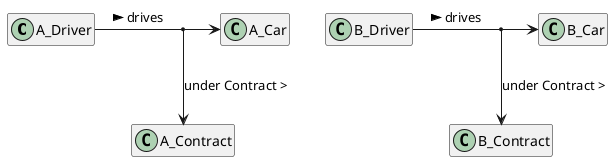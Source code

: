 {
  "sha1": "tppcarz0qn55lmkdyznxlt5b2yrqu8i",
  "insertion": {
    "when": "2024-06-04T17:28:46.579Z",
    "user": "plantuml@gmail.com"
  }
}
@startuml
hide empty members

A_Driver -> A_Car : drives >
(A_Driver, A_Car) -> A_Contract : under Contract >

B_Driver -> B_Car : drives >
(B_Car, B_Driver) -> B_Contract : under Contract >

@enduml
